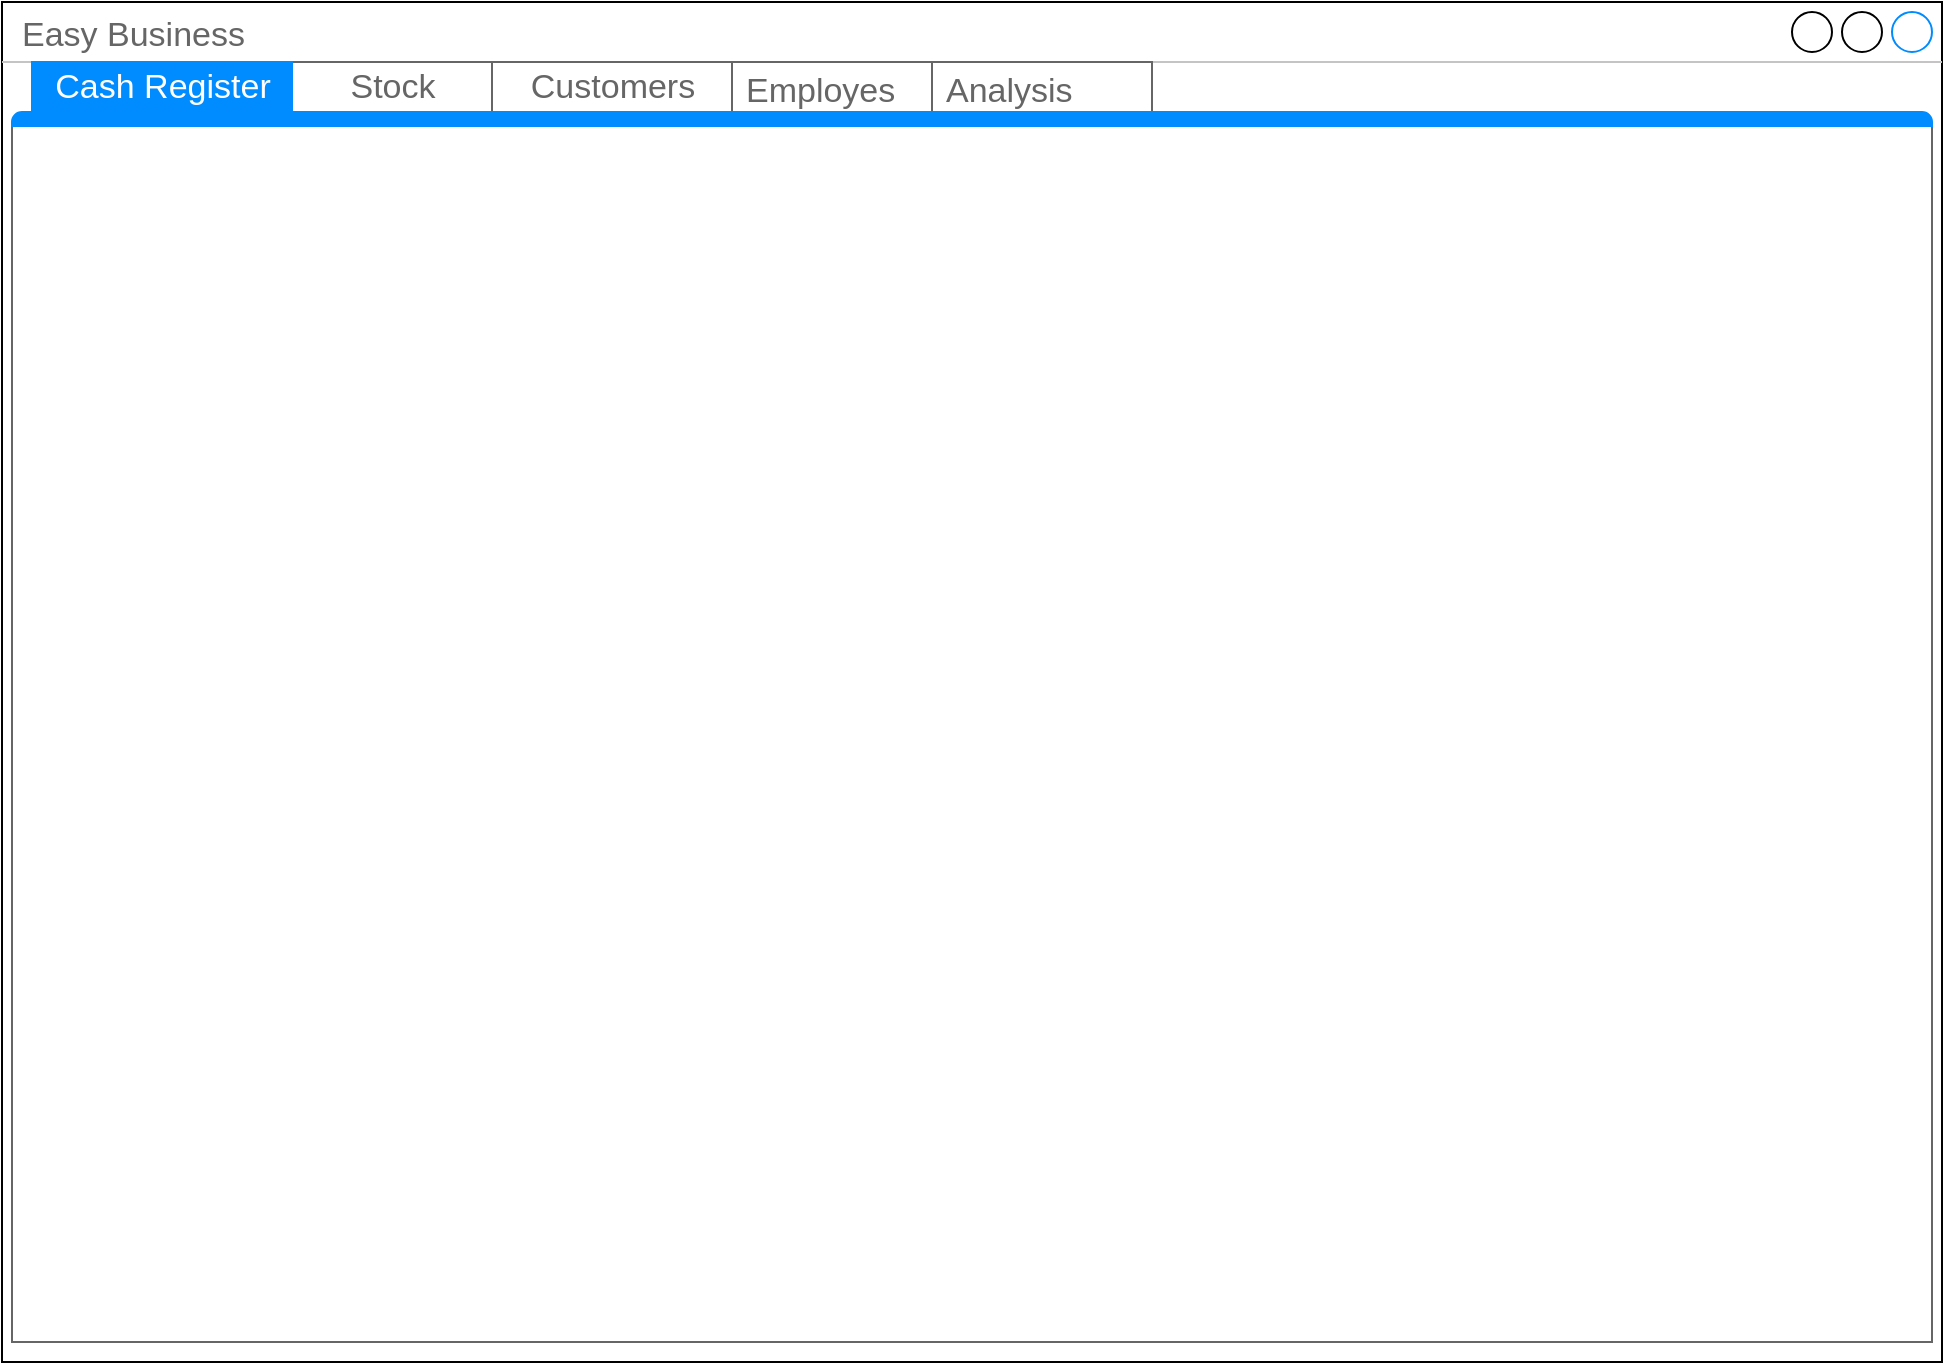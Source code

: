 <mxfile version="12.9.14" type="device"><diagram name="Page-1" id="03018318-947c-dd8e-b7a3-06fadd420f32"><mxGraphModel dx="1240" dy="573" grid="1" gridSize="10" guides="1" tooltips="1" connect="1" arrows="1" fold="1" page="1" pageScale="1" pageWidth="1100" pageHeight="850" background="#ffffff" math="0" shadow="0"><root><mxCell id="0"/><mxCell id="1" parent="0"/><mxCell id="GKqusmprQEj4GwPbGQMT-1" value="Easy Business" style="strokeWidth=1;shadow=0;dashed=0;align=center;html=1;shape=mxgraph.mockup.containers.window;align=left;verticalAlign=top;spacingLeft=8;strokeColor2=#008cff;strokeColor3=#c4c4c4;fontColor=#666666;mainText=;fontSize=17;labelBackgroundColor=none;" vertex="1" parent="1"><mxGeometry x="65" y="110" width="970" height="680" as="geometry"/></mxCell><mxCell id="GKqusmprQEj4GwPbGQMT-39" value="Analysis" style="strokeWidth=1;shadow=0;dashed=0;align=center;html=1;shape=mxgraph.mockup.forms.uRect;fontSize=17;fontColor=#666666;align=left;spacingLeft=5;strokeColor=#666666;fillColor=#FFFFFF;" vertex="1" parent="1"><mxGeometry x="530" y="140" width="110" height="30" as="geometry"/></mxCell><mxCell id="GKqusmprQEj4GwPbGQMT-37" value="Employes" style="strokeWidth=1;shadow=0;dashed=0;align=center;html=1;shape=mxgraph.mockup.forms.uRect;fontSize=17;fontColor=#666666;align=left;spacingLeft=5;strokeColor=#666666;fillColor=#FFFFFF;" vertex="1" parent="1"><mxGeometry x="430" y="140" width="100" height="30" as="geometry"/></mxCell><mxCell id="GKqusmprQEj4GwPbGQMT-26" value="" style="strokeWidth=1;shadow=0;dashed=0;align=center;html=1;shape=mxgraph.mockup.containers.marginRect2;rectMarginTop=32;strokeColor=#666666;gradientColor=none;" vertex="1" parent="1"><mxGeometry x="70" y="140" width="960" height="640" as="geometry"/></mxCell><mxCell id="GKqusmprQEj4GwPbGQMT-27" value="Stock" style="strokeColor=inherit;fillColor=inherit;gradientColor=inherit;strokeWidth=1;shadow=0;dashed=0;align=center;html=1;shape=mxgraph.mockup.containers.rrect;rSize=0;fontSize=17;fontColor=#666666;gradientColor=none;" vertex="1" parent="GKqusmprQEj4GwPbGQMT-26"><mxGeometry width="100" height="25" relative="1" as="geometry"><mxPoint x="140" as="offset"/></mxGeometry></mxCell><mxCell id="GKqusmprQEj4GwPbGQMT-28" value="Cash Register" style="strokeWidth=1;shadow=0;dashed=0;align=center;html=1;shape=mxgraph.mockup.containers.rrect;rSize=0;fontSize=17;fontColor=#ffffff;strokeColor=#008cff;fillColor=#008cff;" vertex="1" parent="GKqusmprQEj4GwPbGQMT-26"><mxGeometry width="130" height="25" relative="1" as="geometry"><mxPoint x="10" as="offset"/></mxGeometry></mxCell><mxCell id="GKqusmprQEj4GwPbGQMT-29" value="Customers" style="strokeColor=inherit;fillColor=inherit;gradientColor=inherit;strokeWidth=1;shadow=0;dashed=0;align=center;html=1;shape=mxgraph.mockup.containers.rrect;rSize=0;fontSize=17;fontColor=#666666;gradientColor=none;" vertex="1" parent="GKqusmprQEj4GwPbGQMT-26"><mxGeometry width="120" height="25" relative="1" as="geometry"><mxPoint x="240" as="offset"/></mxGeometry></mxCell><mxCell id="GKqusmprQEj4GwPbGQMT-30" value="" style="strokeWidth=1;shadow=0;dashed=0;align=center;html=1;shape=mxgraph.mockup.containers.topButton;rSize=5;strokeColor=#008cff;fillColor=#008cff;gradientColor=none;resizeWidth=1;movable=0;deletable=1;" vertex="1" parent="GKqusmprQEj4GwPbGQMT-26"><mxGeometry width="960" height="7" relative="1" as="geometry"><mxPoint y="25" as="offset"/></mxGeometry></mxCell></root></mxGraphModel></diagram></mxfile>